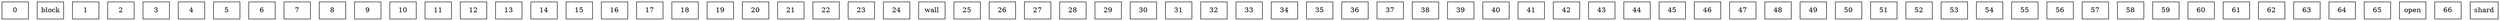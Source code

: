 graph room {
 node [shape="box"]; 0block [pos="3,3!"]; 1block [pos="4,3!"]; 2block [pos="5,3!"]; 3block [pos="6,3!"]; 4block [pos="7,3!"]; 5block [pos="8,3!"]; 6block [pos="9,3!"]; 7block [pos="10,3!"]; 8block [pos="11,3!"]; 9block [pos="12,3!"]; 10block [pos="3,4!"]; 11block [pos="12,4!"]; 12block [pos="3,5!"]; 13block [pos="12,5!"]; 14block [pos="3,6!"]; 15block [pos="12,6!"]; 16block [pos="3,7!"]; 17block [pos="4,7!"]; 18block [pos="5,7!"]; 19block [pos="6,7!"]; 20block [pos="9,7!"]; 21block [pos="10,7!"]; 22block [pos="11,7!"]; 23block [pos="12,7!"]; 24wall [pos="1,1!"]; 25wall [pos="2,1!"]; 26wall [pos="3,1!"]; 27wall [pos="4,1!"]; 28wall [pos="5,1!"]; 29wall [pos="6,1!"]; 30wall [pos="7,1!"]; 31wall [pos="8,1!"]; 32wall [pos="9,1!"]; 33wall [pos="10,1!"]; 34wall [pos="11,1!"]; 35wall [pos="12,1!"]; 36wall [pos="13,1!"]; 37wall [pos="14,1!"]; 38wall [pos="1,2!"]; 39wall [pos="14,2!"]; 40wall [pos="1,3!"]; 41wall [pos="14,3!"]; 42wall [pos="1,4!"]; 43wall [pos="14,4!"]; 44wall [pos="1,5!"]; 45wall [pos="14,5!"]; 46wall [pos="1,6!"]; 47wall [pos="14,6!"]; 48wall [pos="1,7!"]; 49wall [pos="14,7!"]; 50wall [pos="1,8!"]; 51wall [pos="14,8!"]; 52wall [pos="1,9!"]; 53wall [pos="2,9!"]; 54wall [pos="3,9!"]; 55wall [pos="4,9!"]; 56wall [pos="5,9!"]; 57wall [pos="6,9!"]; 58wall [pos="8,9!"]; 59wall [pos="9,9!"]; 60wall [pos="10,9!"]; 61wall [pos="11,9!"]; 62wall [pos="12,9!"]; 63wall [pos="13,9!"]; 64wall [pos="14,9!"]; 65open [pos="7,9!"]; 66shard [pos="7,5!"]; }